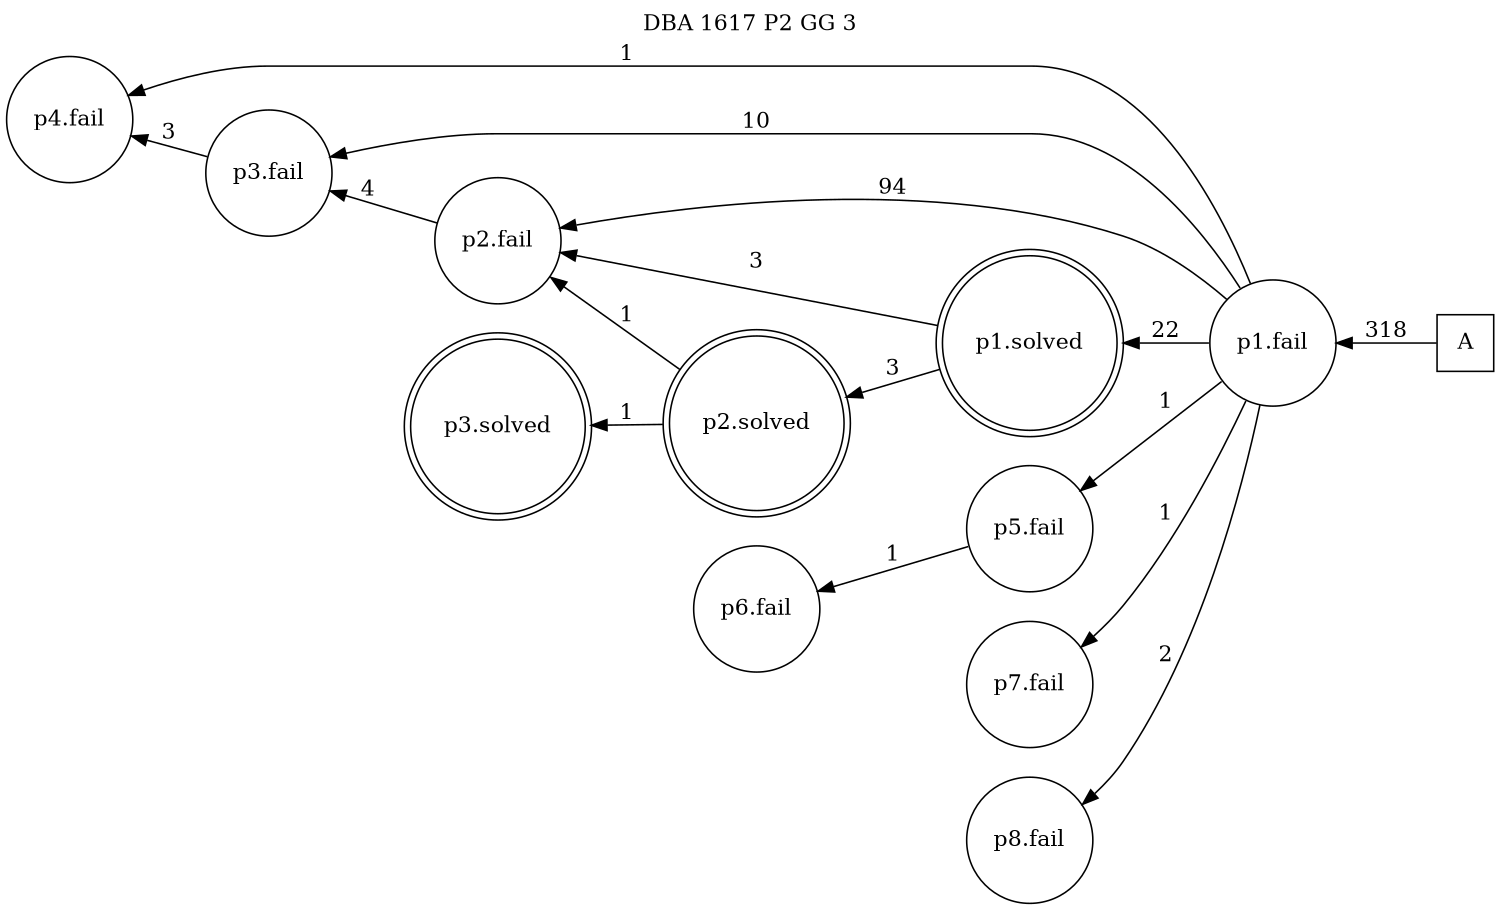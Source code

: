 digraph DBA_1617_P2_GG_3_GOOD {
labelloc="tl"
label= " DBA 1617 P2 GG 3 "
rankdir="RL";
graph [ size=" 10 , 10 !"]

"A" [shape="square" label="A"]
"p1.fail" [shape="circle" label="p1.fail"]
"p1.solved" [shape="doublecircle" label="p1.solved"]
"p3.fail" [shape="circle" label="p3.fail"]
"p2.fail" [shape="circle" label="p2.fail"]
"p4.fail" [shape="circle" label="p4.fail"]
"p5.fail" [shape="circle" label="p5.fail"]
"p6.fail" [shape="circle" label="p6.fail"]
"p7.fail" [shape="circle" label="p7.fail"]
"p8.fail" [shape="circle" label="p8.fail"]
"p2.solved" [shape="doublecircle" label="p2.solved"]
"p3.solved" [shape="doublecircle" label="p3.solved"]
"A" -> "p1.fail" [ label=318]
"p1.fail" -> "p1.solved" [ label=22]
"p1.fail" -> "p3.fail" [ label=10]
"p1.fail" -> "p2.fail" [ label=94]
"p1.fail" -> "p4.fail" [ label=1]
"p1.fail" -> "p5.fail" [ label=1]
"p1.fail" -> "p7.fail" [ label=1]
"p1.fail" -> "p8.fail" [ label=2]
"p1.solved" -> "p2.fail" [ label=3]
"p1.solved" -> "p2.solved" [ label=3]
"p3.fail" -> "p4.fail" [ label=3]
"p2.fail" -> "p3.fail" [ label=4]
"p5.fail" -> "p6.fail" [ label=1]
"p2.solved" -> "p2.fail" [ label=1]
"p2.solved" -> "p3.solved" [ label=1]
}

